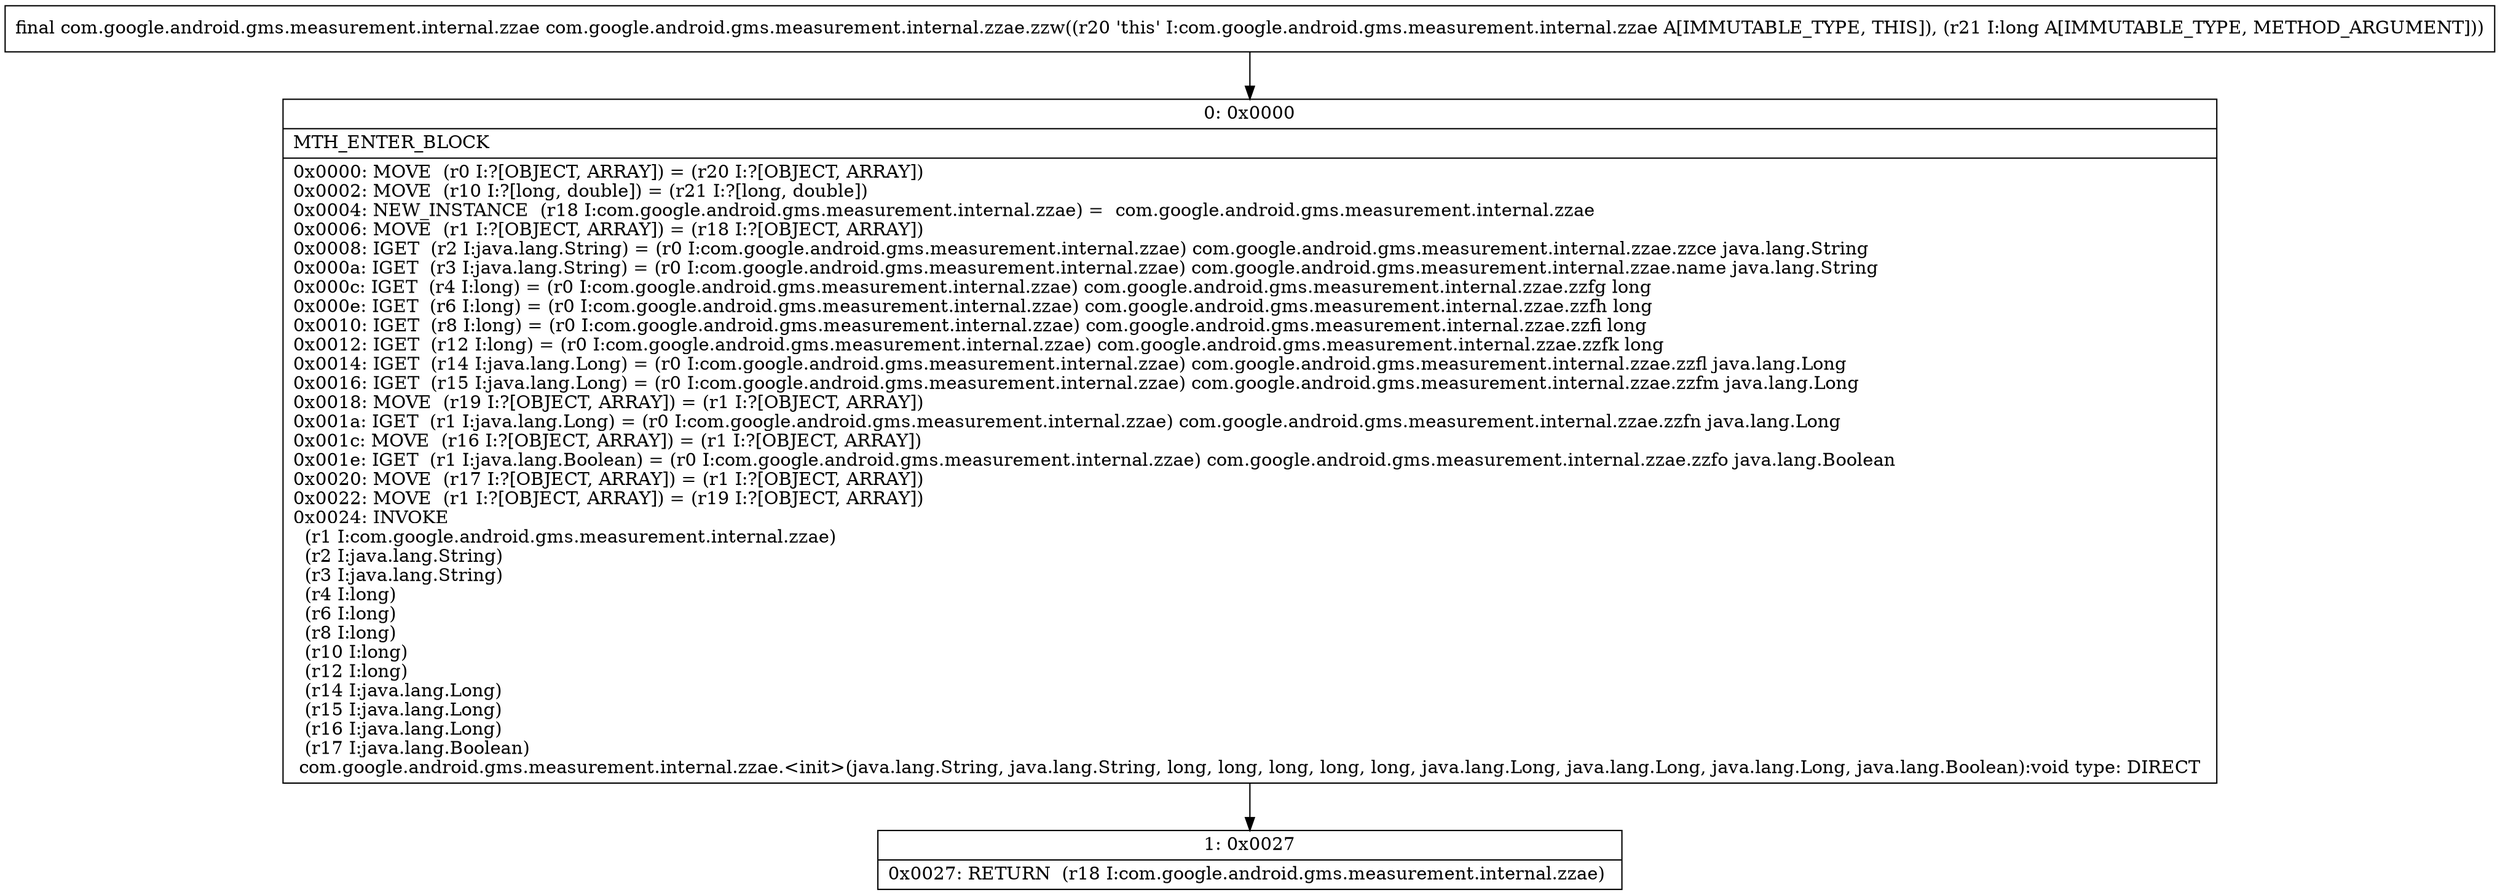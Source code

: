 digraph "CFG forcom.google.android.gms.measurement.internal.zzae.zzw(J)Lcom\/google\/android\/gms\/measurement\/internal\/zzae;" {
Node_0 [shape=record,label="{0\:\ 0x0000|MTH_ENTER_BLOCK\l|0x0000: MOVE  (r0 I:?[OBJECT, ARRAY]) = (r20 I:?[OBJECT, ARRAY]) \l0x0002: MOVE  (r10 I:?[long, double]) = (r21 I:?[long, double]) \l0x0004: NEW_INSTANCE  (r18 I:com.google.android.gms.measurement.internal.zzae) =  com.google.android.gms.measurement.internal.zzae \l0x0006: MOVE  (r1 I:?[OBJECT, ARRAY]) = (r18 I:?[OBJECT, ARRAY]) \l0x0008: IGET  (r2 I:java.lang.String) = (r0 I:com.google.android.gms.measurement.internal.zzae) com.google.android.gms.measurement.internal.zzae.zzce java.lang.String \l0x000a: IGET  (r3 I:java.lang.String) = (r0 I:com.google.android.gms.measurement.internal.zzae) com.google.android.gms.measurement.internal.zzae.name java.lang.String \l0x000c: IGET  (r4 I:long) = (r0 I:com.google.android.gms.measurement.internal.zzae) com.google.android.gms.measurement.internal.zzae.zzfg long \l0x000e: IGET  (r6 I:long) = (r0 I:com.google.android.gms.measurement.internal.zzae) com.google.android.gms.measurement.internal.zzae.zzfh long \l0x0010: IGET  (r8 I:long) = (r0 I:com.google.android.gms.measurement.internal.zzae) com.google.android.gms.measurement.internal.zzae.zzfi long \l0x0012: IGET  (r12 I:long) = (r0 I:com.google.android.gms.measurement.internal.zzae) com.google.android.gms.measurement.internal.zzae.zzfk long \l0x0014: IGET  (r14 I:java.lang.Long) = (r0 I:com.google.android.gms.measurement.internal.zzae) com.google.android.gms.measurement.internal.zzae.zzfl java.lang.Long \l0x0016: IGET  (r15 I:java.lang.Long) = (r0 I:com.google.android.gms.measurement.internal.zzae) com.google.android.gms.measurement.internal.zzae.zzfm java.lang.Long \l0x0018: MOVE  (r19 I:?[OBJECT, ARRAY]) = (r1 I:?[OBJECT, ARRAY]) \l0x001a: IGET  (r1 I:java.lang.Long) = (r0 I:com.google.android.gms.measurement.internal.zzae) com.google.android.gms.measurement.internal.zzae.zzfn java.lang.Long \l0x001c: MOVE  (r16 I:?[OBJECT, ARRAY]) = (r1 I:?[OBJECT, ARRAY]) \l0x001e: IGET  (r1 I:java.lang.Boolean) = (r0 I:com.google.android.gms.measurement.internal.zzae) com.google.android.gms.measurement.internal.zzae.zzfo java.lang.Boolean \l0x0020: MOVE  (r17 I:?[OBJECT, ARRAY]) = (r1 I:?[OBJECT, ARRAY]) \l0x0022: MOVE  (r1 I:?[OBJECT, ARRAY]) = (r19 I:?[OBJECT, ARRAY]) \l0x0024: INVOKE  \l  (r1 I:com.google.android.gms.measurement.internal.zzae)\l  (r2 I:java.lang.String)\l  (r3 I:java.lang.String)\l  (r4 I:long)\l  (r6 I:long)\l  (r8 I:long)\l  (r10 I:long)\l  (r12 I:long)\l  (r14 I:java.lang.Long)\l  (r15 I:java.lang.Long)\l  (r16 I:java.lang.Long)\l  (r17 I:java.lang.Boolean)\l com.google.android.gms.measurement.internal.zzae.\<init\>(java.lang.String, java.lang.String, long, long, long, long, long, java.lang.Long, java.lang.Long, java.lang.Long, java.lang.Boolean):void type: DIRECT \l}"];
Node_1 [shape=record,label="{1\:\ 0x0027|0x0027: RETURN  (r18 I:com.google.android.gms.measurement.internal.zzae) \l}"];
MethodNode[shape=record,label="{final com.google.android.gms.measurement.internal.zzae com.google.android.gms.measurement.internal.zzae.zzw((r20 'this' I:com.google.android.gms.measurement.internal.zzae A[IMMUTABLE_TYPE, THIS]), (r21 I:long A[IMMUTABLE_TYPE, METHOD_ARGUMENT])) }"];
MethodNode -> Node_0;
Node_0 -> Node_1;
}


